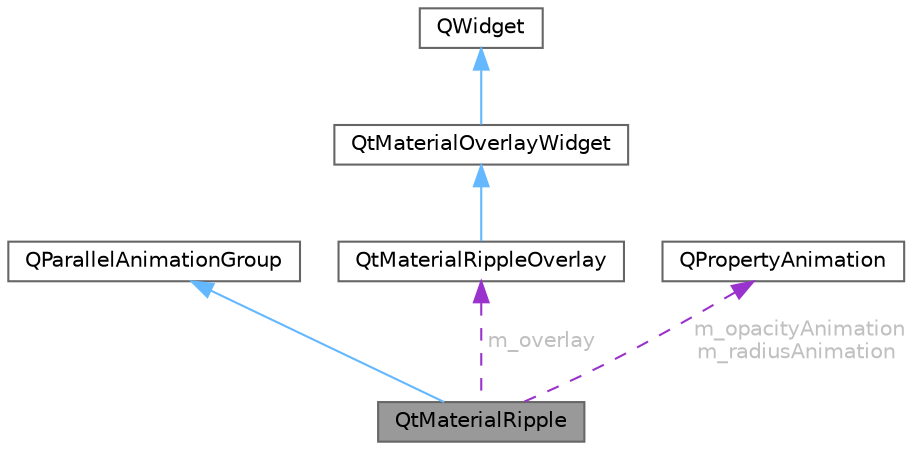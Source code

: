 digraph "QtMaterialRipple"
{
 // LATEX_PDF_SIZE
  bgcolor="transparent";
  edge [fontname=Helvetica,fontsize=10,labelfontname=Helvetica,labelfontsize=10];
  node [fontname=Helvetica,fontsize=10,shape=box,height=0.2,width=0.4];
  Node1 [id="Node000001",label="QtMaterialRipple",height=0.2,width=0.4,color="gray40", fillcolor="grey60", style="filled", fontcolor="black",tooltip="水波纹动画类，继承自 QParallelAnimationGroup，管理半径和透明度动画"];
  Node2 -> Node1 [id="edge1_Node000001_Node000002",dir="back",color="steelblue1",style="solid",tooltip=" "];
  Node2 [id="Node000002",label="QParallelAnimationGroup",height=0.2,width=0.4,color="gray40", fillcolor="white", style="filled",URL="$class_q_parallel_animation_group.html",tooltip="并行动画组类"];
  Node3 -> Node1 [id="edge2_Node000001_Node000003",dir="back",color="darkorchid3",style="dashed",tooltip=" ",label=" m_overlay",fontcolor="grey" ];
  Node3 [id="Node000003",label="QtMaterialRippleOverlay",height=0.2,width=0.4,color="gray40", fillcolor="white", style="filled",URL="$class_qt_material_ripple_overlay.html",tooltip="水波纹覆盖层类，继承自 QtMaterialOverlayWidget，管理多个水波纹效果"];
  Node4 -> Node3 [id="edge3_Node000003_Node000004",dir="back",color="steelblue1",style="solid",tooltip=" "];
  Node4 [id="Node000004",label="QtMaterialOverlayWidget",height=0.2,width=0.4,color="gray40", fillcolor="white", style="filled",URL="$class_qt_material_overlay_widget.html",tooltip="覆盖层控件类，继承自 QWidget，用于在父窗口上绘制覆盖效果"];
  Node5 -> Node4 [id="edge4_Node000004_Node000005",dir="back",color="steelblue1",style="solid",tooltip=" "];
  Node5 [id="Node000005",label="QWidget",height=0.2,width=0.4,color="gray40", fillcolor="white", style="filled",tooltip=" "];
  Node6 -> Node1 [id="edge5_Node000001_Node000006",dir="back",color="darkorchid3",style="dashed",tooltip=" ",label=" m_opacityAnimation\nm_radiusAnimation",fontcolor="grey" ];
  Node6 [id="Node000006",label="QPropertyAnimation",height=0.2,width=0.4,color="gray40", fillcolor="white", style="filled",URL="$class_q_property_animation.html",tooltip="Qt 属性动画类，用于窗口缩放动画"];
}
